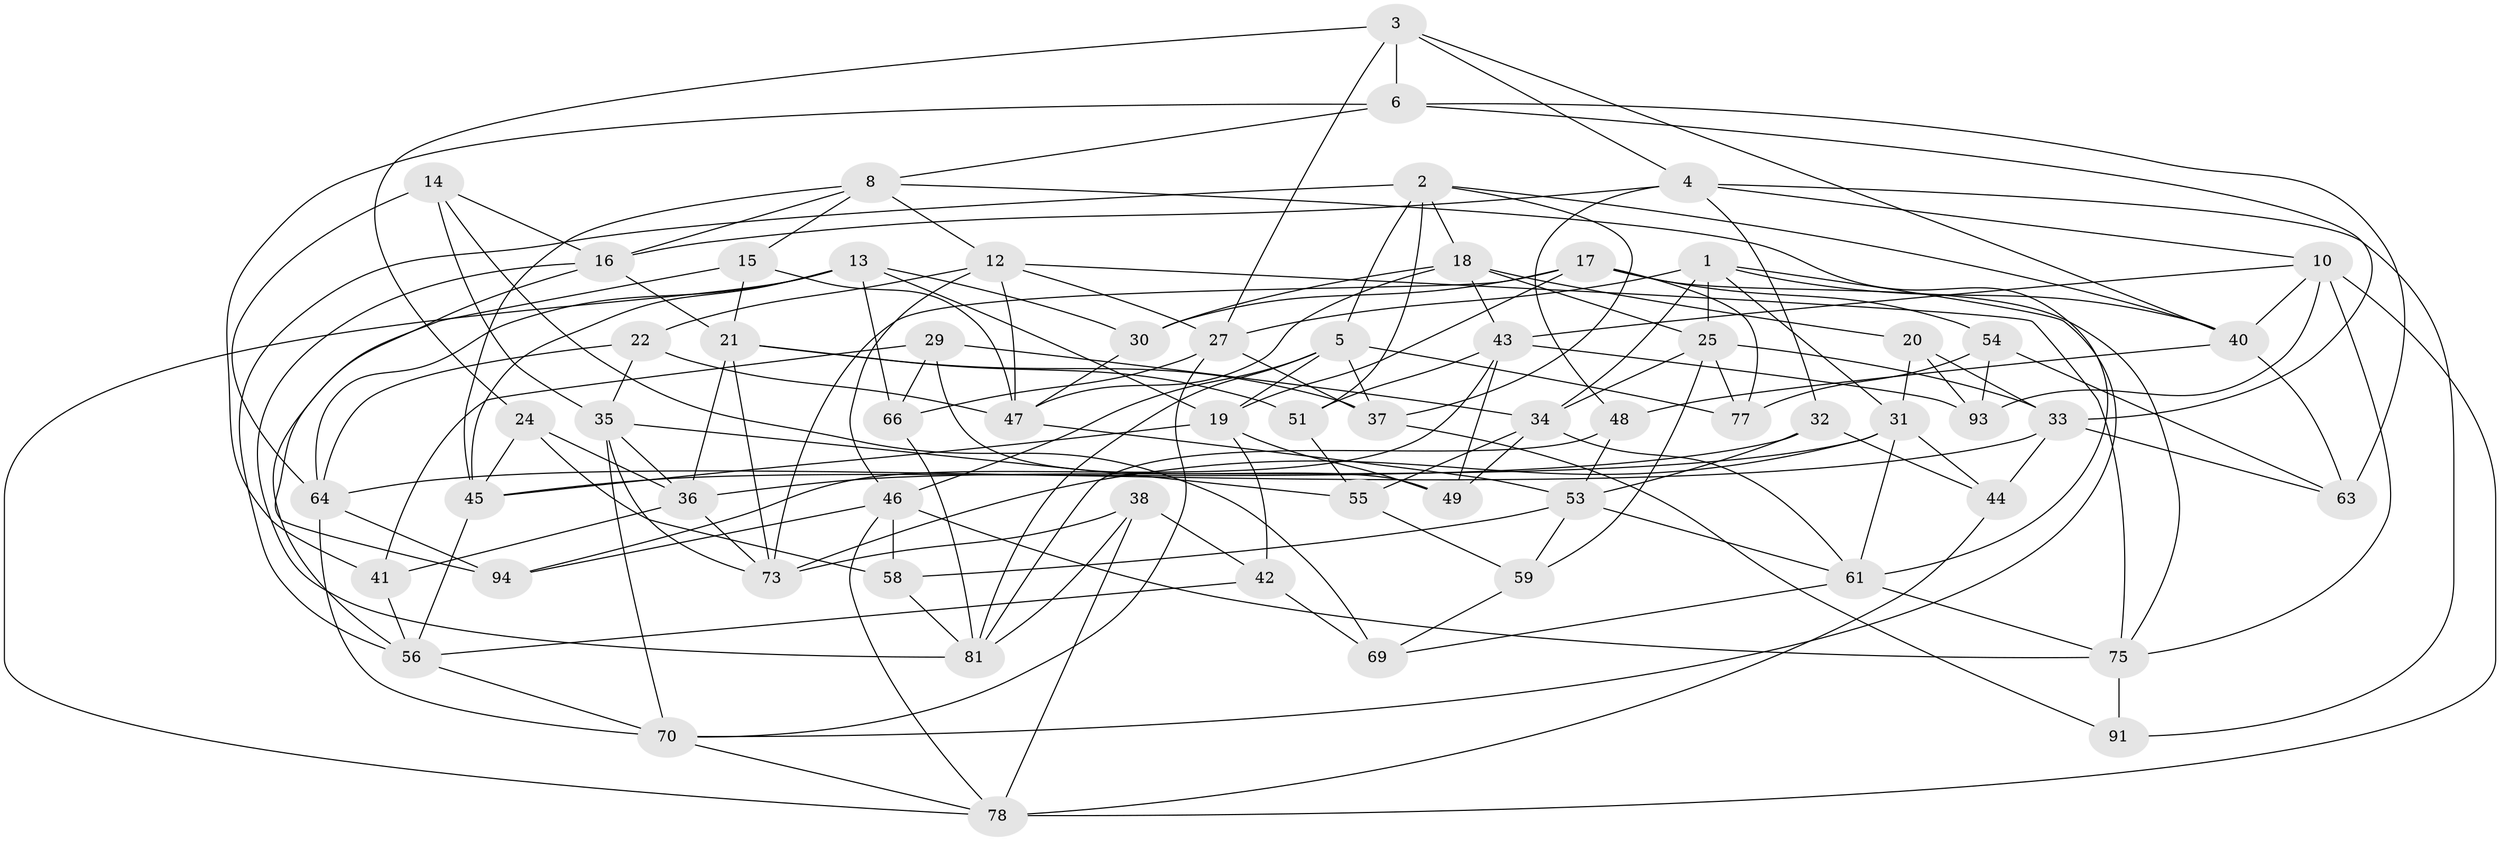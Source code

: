// original degree distribution, {4: 1.0}
// Generated by graph-tools (version 1.1) at 2025/11/02/21/25 10:11:16]
// undirected, 63 vertices, 161 edges
graph export_dot {
graph [start="1"]
  node [color=gray90,style=filled];
  1 [super="+57"];
  2 [super="+11"];
  3 [super="+7"];
  4 [super="+9"];
  5 [super="+68"];
  6 [super="+92"];
  8 [super="+62"];
  10 [super="+67"];
  12 [super="+23"];
  13 [super="+60"];
  14;
  15;
  16 [super="+80"];
  17 [super="+28"];
  18 [super="+97"];
  19 [super="+26"];
  20;
  21 [super="+79"];
  22;
  24;
  25 [super="+76"];
  27 [super="+89"];
  29;
  30;
  31 [super="+52"];
  32;
  33 [super="+96"];
  34 [super="+87"];
  35 [super="+83"];
  36 [super="+88"];
  37 [super="+39"];
  38;
  40 [super="+95"];
  41;
  42;
  43 [super="+65"];
  44;
  45 [super="+86"];
  46 [super="+85"];
  47 [super="+50"];
  48;
  49;
  51;
  53 [super="+71"];
  54;
  55;
  56 [super="+99"];
  58;
  59;
  61 [super="+72"];
  63;
  64 [super="+74"];
  66;
  69;
  70 [super="+98"];
  73 [super="+84"];
  75 [super="+82"];
  77;
  78 [super="+100"];
  81 [super="+90"];
  91;
  93;
  94;
  1 -- 31;
  1 -- 34;
  1 -- 70;
  1 -- 40;
  1 -- 25;
  1 -- 27;
  2 -- 51;
  2 -- 5;
  2 -- 56;
  2 -- 40;
  2 -- 37;
  2 -- 18;
  3 -- 24;
  3 -- 4;
  3 -- 6 [weight=2];
  3 -- 40;
  3 -- 27;
  4 -- 32;
  4 -- 91;
  4 -- 10;
  4 -- 48;
  4 -- 16;
  5 -- 81;
  5 -- 46;
  5 -- 77;
  5 -- 37;
  5 -- 19;
  6 -- 63;
  6 -- 33;
  6 -- 41;
  6 -- 8;
  8 -- 61;
  8 -- 16;
  8 -- 12;
  8 -- 15;
  8 -- 45;
  10 -- 43;
  10 -- 40;
  10 -- 75;
  10 -- 93;
  10 -- 78;
  12 -- 47;
  12 -- 22;
  12 -- 46;
  12 -- 75;
  12 -- 27;
  13 -- 30;
  13 -- 78;
  13 -- 64;
  13 -- 66;
  13 -- 19;
  13 -- 45;
  14 -- 35;
  14 -- 69;
  14 -- 64;
  14 -- 16;
  15 -- 21;
  15 -- 47;
  15 -- 56;
  16 -- 94;
  16 -- 81;
  16 -- 21;
  17 -- 30;
  17 -- 73;
  17 -- 77;
  17 -- 54;
  17 -- 75;
  17 -- 19;
  18 -- 20;
  18 -- 25;
  18 -- 47;
  18 -- 43;
  18 -- 30;
  19 -- 49;
  19 -- 45;
  19 -- 42;
  20 -- 31;
  20 -- 93;
  20 -- 33;
  21 -- 73;
  21 -- 51;
  21 -- 37;
  21 -- 36;
  22 -- 64;
  22 -- 35;
  22 -- 47;
  24 -- 58;
  24 -- 45;
  24 -- 36;
  25 -- 59;
  25 -- 77;
  25 -- 34;
  25 -- 33;
  27 -- 70;
  27 -- 66;
  27 -- 37;
  29 -- 66;
  29 -- 49;
  29 -- 41;
  29 -- 34;
  30 -- 47;
  31 -- 61;
  31 -- 73;
  31 -- 36;
  31 -- 44;
  32 -- 53;
  32 -- 44;
  32 -- 45;
  33 -- 44;
  33 -- 64;
  33 -- 63;
  34 -- 49;
  34 -- 55;
  34 -- 61;
  35 -- 55;
  35 -- 36;
  35 -- 73;
  35 -- 70;
  36 -- 73;
  36 -- 41;
  37 -- 91 [weight=2];
  38 -- 78;
  38 -- 42;
  38 -- 81;
  38 -- 73;
  40 -- 48;
  40 -- 63;
  41 -- 56;
  42 -- 69;
  42 -- 56;
  43 -- 94;
  43 -- 93;
  43 -- 51;
  43 -- 49;
  44 -- 78;
  45 -- 56;
  46 -- 94;
  46 -- 78;
  46 -- 58;
  46 -- 75;
  47 -- 53;
  48 -- 53;
  48 -- 81;
  51 -- 55;
  53 -- 61;
  53 -- 58;
  53 -- 59;
  54 -- 63;
  54 -- 77;
  54 -- 93;
  55 -- 59;
  56 -- 70;
  58 -- 81;
  59 -- 69;
  61 -- 75;
  61 -- 69;
  64 -- 94;
  64 -- 70;
  66 -- 81;
  70 -- 78;
  75 -- 91;
}
